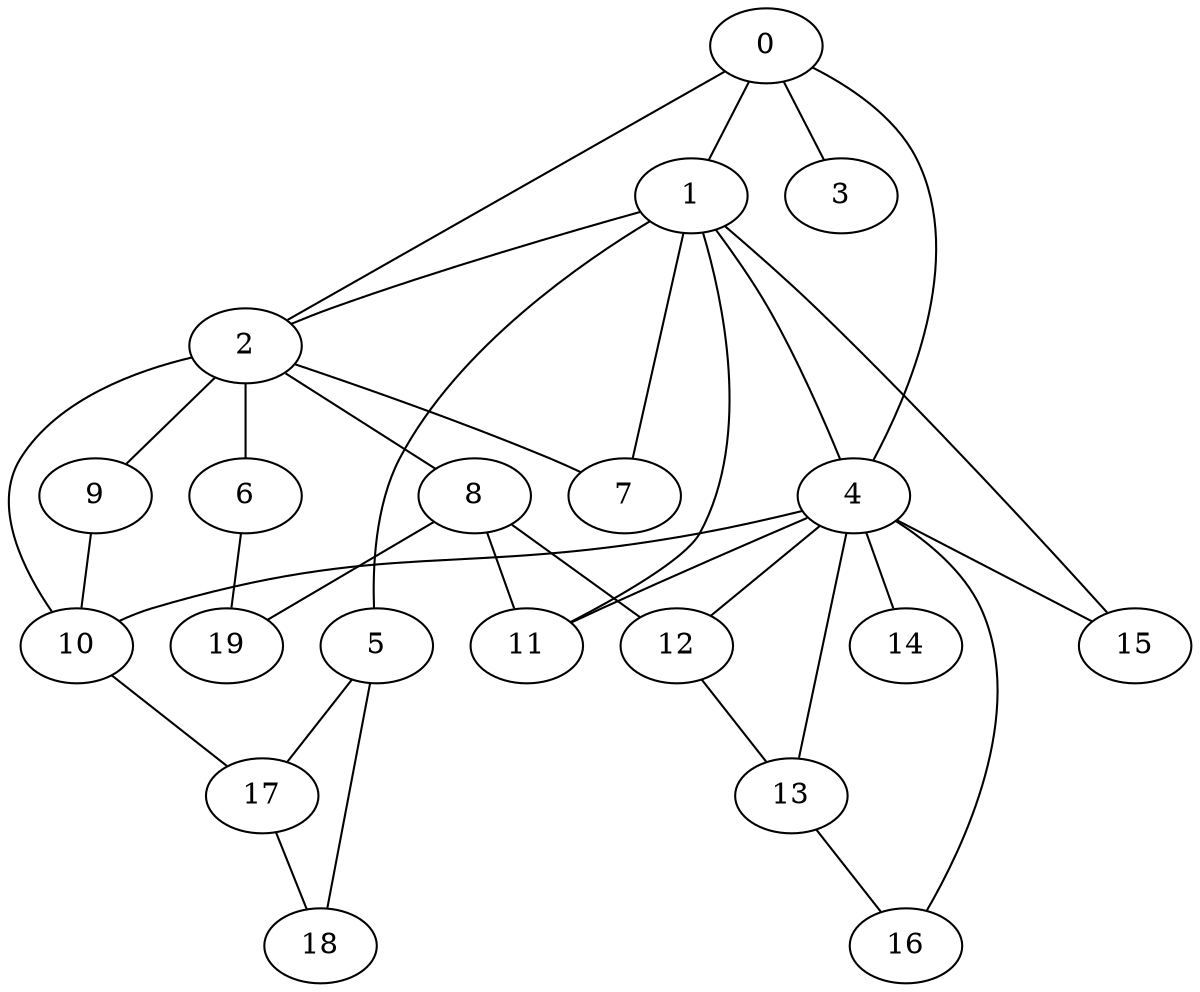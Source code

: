 graph graphname {0--1
0--2
0--3
0--4
1--2
1--4
1--5
1--7
1--11
1--15
2--6
2--7
2--8
2--9
2--10
4--10
4--11
4--12
4--13
4--14
4--15
4--16
5--17
5--18
6--19
8--11
8--12
8--19
9--10
10--17
12--13
13--16
17--18
}